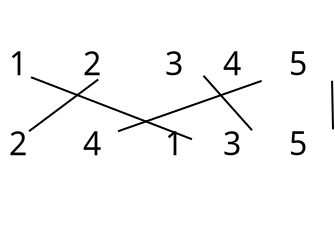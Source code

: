 <?xml version="1.0" encoding="UTF-8"?>
<dia:diagram xmlns:dia="http://www.lysator.liu.se/~alla/dia/">
  <dia:layer name="Background" visible="true">
    <dia:object type="Standard - Text" version="1" id="O0">
      <dia:attribute name="obj_pos">
        <dia:point val="13.42,3.15"/>
      </dia:attribute>
      <dia:attribute name="obj_bb">
        <dia:rectangle val="13.42,1.984;31.055,14.908"/>
      </dia:attribute>
      <dia:attribute name="text">
        <dia:composite type="text">
          <dia:attribute name="string">
            <dia:string>#
 1       2        3     4      5

 2       4        1     3      5 

#</dia:string>
          </dia:attribute>
          <dia:attribute name="font">
            <dia:font family="sans" style="0" name="Helvetica"/>
          </dia:attribute>
          <dia:attribute name="height">
            <dia:real val="2"/>
          </dia:attribute>
          <dia:attribute name="pos">
            <dia:point val="13.42,3.15"/>
          </dia:attribute>
          <dia:attribute name="color">
            <dia:color val="#000000"/>
          </dia:attribute>
          <dia:attribute name="alignment">
            <dia:enum val="0"/>
          </dia:attribute>
        </dia:composite>
      </dia:attribute>
      <dia:attribute name="valign">
        <dia:enum val="3"/>
      </dia:attribute>
    </dia:object>
    <dia:object type="Standard - Line" version="0" id="O1">
      <dia:attribute name="obj_pos">
        <dia:point val="14.92,5.25"/>
      </dia:attribute>
      <dia:attribute name="obj_bb">
        <dia:rectangle val="14.855,5.185;23.035,8.415"/>
      </dia:attribute>
      <dia:attribute name="conn_endpoints">
        <dia:point val="14.92,5.25"/>
        <dia:point val="22.97,8.35"/>
      </dia:attribute>
      <dia:attribute name="numcp">
        <dia:int val="1"/>
      </dia:attribute>
    </dia:object>
    <dia:object type="Standard - Line" version="0" id="O2">
      <dia:attribute name="obj_pos">
        <dia:point val="23.545,5.175"/>
      </dia:attribute>
      <dia:attribute name="obj_bb">
        <dia:rectangle val="23.474,5.104;26.041,7.971"/>
      </dia:attribute>
      <dia:attribute name="conn_endpoints">
        <dia:point val="23.545,5.175"/>
        <dia:point val="25.97,7.9"/>
      </dia:attribute>
      <dia:attribute name="numcp">
        <dia:int val="1"/>
      </dia:attribute>
    </dia:object>
    <dia:object type="Standard - Line" version="0" id="O3">
      <dia:attribute name="obj_pos">
        <dia:point val="26.451,5.431"/>
      </dia:attribute>
      <dia:attribute name="obj_bb">
        <dia:rectangle val="19.206,5.367;26.514,8.014"/>
      </dia:attribute>
      <dia:attribute name="conn_endpoints">
        <dia:point val="26.451,5.431"/>
        <dia:point val="19.27,7.95"/>
      </dia:attribute>
      <dia:attribute name="numcp">
        <dia:int val="1"/>
      </dia:attribute>
    </dia:object>
    <dia:object type="Standard - Line" version="0" id="O4">
      <dia:attribute name="obj_pos">
        <dia:point val="29.974,5.424"/>
      </dia:attribute>
      <dia:attribute name="obj_bb">
        <dia:rectangle val="29.923,5.373;30.071,7.901"/>
      </dia:attribute>
      <dia:attribute name="conn_endpoints">
        <dia:point val="29.974,5.424"/>
        <dia:point val="30.02,7.85"/>
      </dia:attribute>
      <dia:attribute name="numcp">
        <dia:int val="1"/>
      </dia:attribute>
    </dia:object>
    <dia:object type="Standard - Line" version="0" id="O5">
      <dia:attribute name="obj_pos">
        <dia:point val="18.281,5.361"/>
      </dia:attribute>
      <dia:attribute name="obj_bb">
        <dia:rectangle val="14.75,5.291;18.351,8.02"/>
      </dia:attribute>
      <dia:attribute name="conn_endpoints">
        <dia:point val="18.281,5.361"/>
        <dia:point val="14.82,7.95"/>
      </dia:attribute>
      <dia:attribute name="numcp">
        <dia:int val="1"/>
      </dia:attribute>
    </dia:object>
  </dia:layer>
</dia:diagram>
